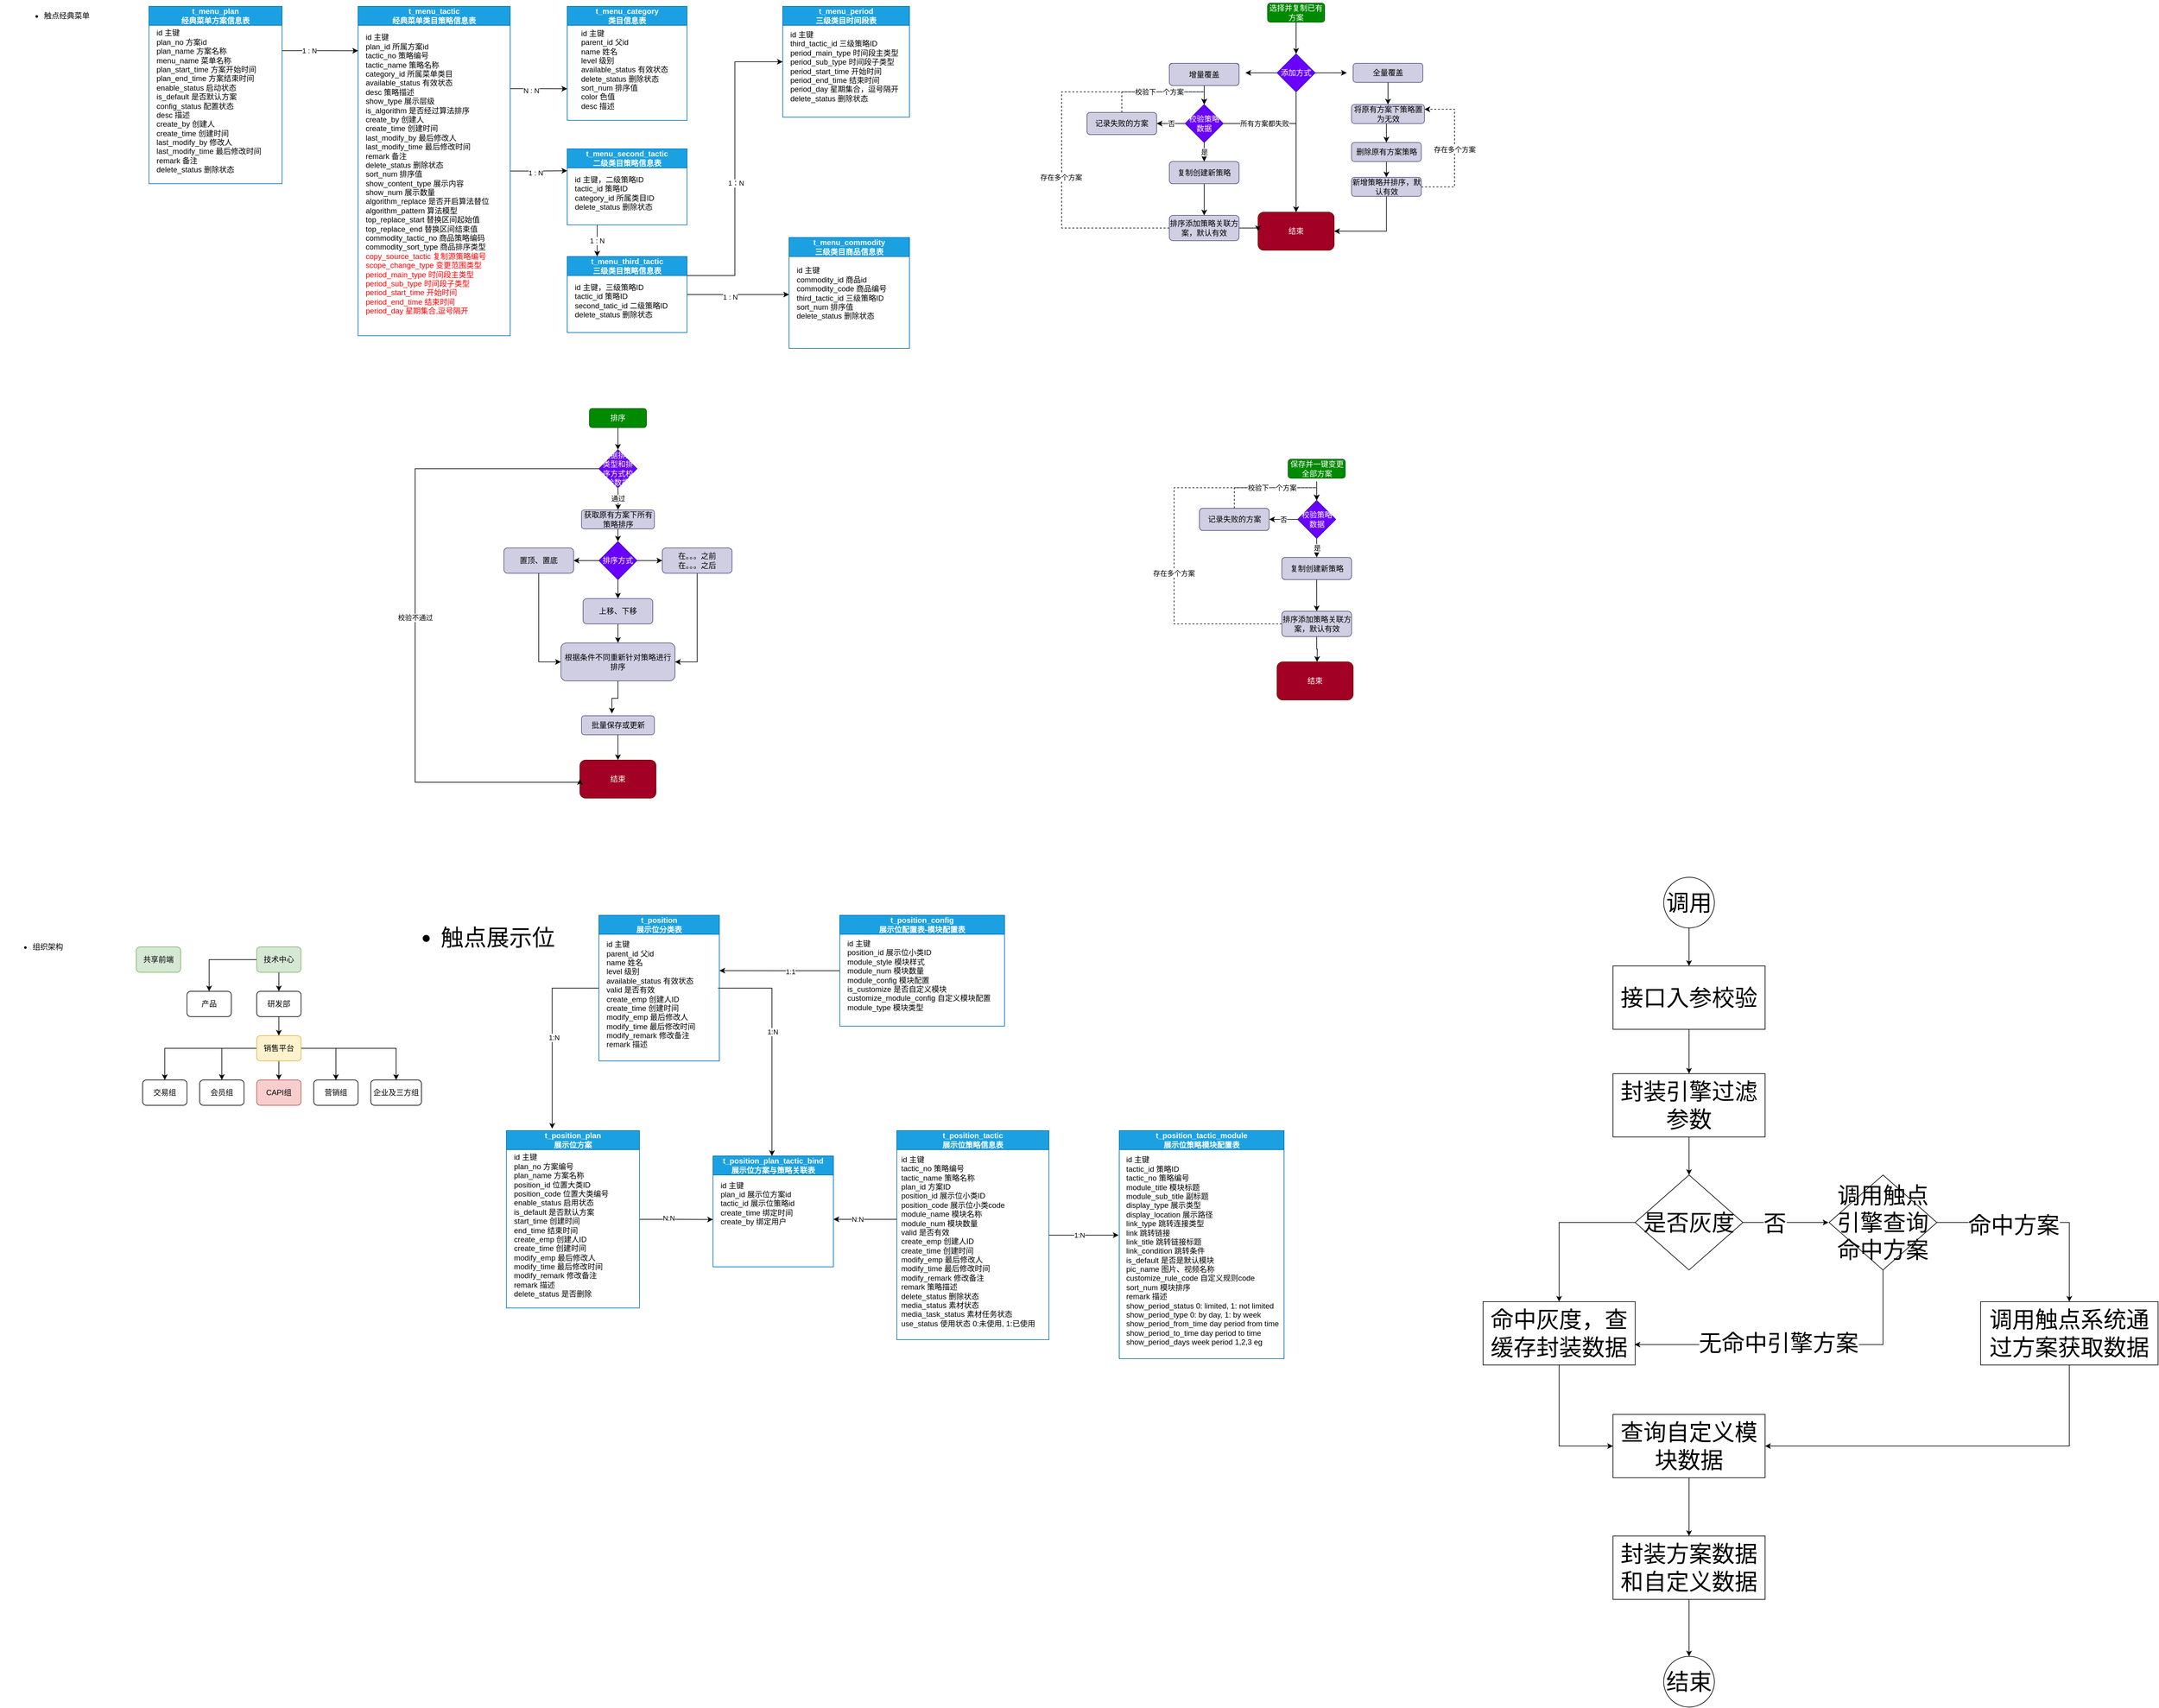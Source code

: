 <mxfile version="20.8.20" type="github">
  <diagram id="4Sr3pd_Fo9CKyCCXNbhV" name="第 1 页">
    <mxGraphModel dx="4841" dy="1680" grid="1" gridSize="10" guides="1" tooltips="1" connect="1" arrows="1" fold="1" page="1" pageScale="1" pageWidth="827" pageHeight="1169" math="0" shadow="0">
      <root>
        <mxCell id="0" />
        <mxCell id="1" parent="0" />
        <mxCell id="rn0mMrodME0fii2WGuMn-10" style="edgeStyle=none;rounded=0;orthogonalLoop=1;jettySize=auto;html=1;exitX=0.5;exitY=1;exitDx=0;exitDy=0;entryX=0.5;entryY=0;entryDx=0;entryDy=0;" parent="1" source="rn0mMrodME0fii2WGuMn-2" target="rn0mMrodME0fii2WGuMn-3" edge="1">
          <mxGeometry relative="1" as="geometry" />
        </mxCell>
        <mxCell id="rn0mMrodME0fii2WGuMn-2" value="选择并复制已有方案" style="rounded=1;whiteSpace=wrap;html=1;fillColor=#008a00;strokeColor=#005700;fontColor=#ffffff;" parent="1" vertex="1">
          <mxGeometry x="355" y="10" width="90" height="30" as="geometry" />
        </mxCell>
        <mxCell id="rn0mMrodME0fii2WGuMn-11" style="edgeStyle=none;rounded=0;orthogonalLoop=1;jettySize=auto;html=1;exitX=1;exitY=0.5;exitDx=0;exitDy=0;" parent="1" source="rn0mMrodME0fii2WGuMn-3" edge="1">
          <mxGeometry relative="1" as="geometry">
            <mxPoint x="480" y="120" as="targetPoint" />
          </mxGeometry>
        </mxCell>
        <mxCell id="rn0mMrodME0fii2WGuMn-12" style="edgeStyle=none;rounded=0;orthogonalLoop=1;jettySize=auto;html=1;exitX=0;exitY=0.5;exitDx=0;exitDy=0;" parent="1" source="rn0mMrodME0fii2WGuMn-3" edge="1">
          <mxGeometry relative="1" as="geometry">
            <mxPoint x="320" y="120" as="targetPoint" />
          </mxGeometry>
        </mxCell>
        <mxCell id="rn0mMrodME0fii2WGuMn-13" style="edgeStyle=none;rounded=0;orthogonalLoop=1;jettySize=auto;html=1;exitX=0.5;exitY=1;exitDx=0;exitDy=0;entryX=0.5;entryY=0;entryDx=0;entryDy=0;" parent="1" source="rn0mMrodME0fii2WGuMn-3" target="rn0mMrodME0fii2WGuMn-14" edge="1">
          <mxGeometry relative="1" as="geometry">
            <mxPoint x="400" y="210" as="targetPoint" />
          </mxGeometry>
        </mxCell>
        <mxCell id="rn0mMrodME0fii2WGuMn-3" value="添加方式" style="rhombus;whiteSpace=wrap;html=1;fillColor=#6a00ff;fontColor=#ffffff;strokeColor=#3700CC;" parent="1" vertex="1">
          <mxGeometry x="370" y="90" width="60" height="60" as="geometry" />
        </mxCell>
        <mxCell id="rn0mMrodME0fii2WGuMn-4" value="增量覆盖" style="rounded=1;whiteSpace=wrap;html=1;" parent="1" vertex="1">
          <mxGeometry x="200" y="105" width="110" height="30" as="geometry" />
        </mxCell>
        <mxCell id="rn0mMrodME0fii2WGuMn-26" value="" style="edgeStyle=orthogonalEdgeStyle;rounded=0;orthogonalLoop=1;jettySize=auto;html=1;" parent="1" source="rn0mMrodME0fii2WGuMn-6" target="rn0mMrodME0fii2WGuMn-25" edge="1">
          <mxGeometry relative="1" as="geometry" />
        </mxCell>
        <mxCell id="rn0mMrodME0fii2WGuMn-6" value="全量覆盖" style="rounded=1;whiteSpace=wrap;html=1;fillColor=#d0cee2;strokeColor=#56517e;" parent="1" vertex="1">
          <mxGeometry x="490" y="105" width="110" height="30" as="geometry" />
        </mxCell>
        <mxCell id="rn0mMrodME0fii2WGuMn-19" style="edgeStyle=none;rounded=0;orthogonalLoop=1;jettySize=auto;html=1;exitX=0.5;exitY=1;exitDx=0;exitDy=0;entryX=0.5;entryY=0;entryDx=0;entryDy=0;" parent="1" source="rn0mMrodME0fii2WGuMn-8" target="rn0mMrodME0fii2WGuMn-15" edge="1">
          <mxGeometry relative="1" as="geometry" />
        </mxCell>
        <mxCell id="rn0mMrodME0fii2WGuMn-8" value="增量覆盖" style="rounded=1;whiteSpace=wrap;html=1;fillColor=#d0cee2;strokeColor=#56517e;" parent="1" vertex="1">
          <mxGeometry x="200" y="105" width="110" height="35" as="geometry" />
        </mxCell>
        <mxCell id="rn0mMrodME0fii2WGuMn-14" value="结束" style="rounded=1;whiteSpace=wrap;html=1;fillColor=#a20025;strokeColor=#6F0000;fontColor=#ffffff;" parent="1" vertex="1">
          <mxGeometry x="340" y="340" width="120" height="60" as="geometry" />
        </mxCell>
        <mxCell id="rn0mMrodME0fii2WGuMn-21" value="是" style="edgeStyle=orthogonalEdgeStyle;rounded=0;orthogonalLoop=1;jettySize=auto;html=1;exitX=0.5;exitY=1;exitDx=0;exitDy=0;entryX=0.5;entryY=0;entryDx=0;entryDy=0;" parent="1" source="rn0mMrodME0fii2WGuMn-15" target="rn0mMrodME0fii2WGuMn-20" edge="1">
          <mxGeometry relative="1" as="geometry" />
        </mxCell>
        <mxCell id="rn0mMrodME0fii2WGuMn-33" value="否" style="edgeStyle=orthogonalEdgeStyle;rounded=0;orthogonalLoop=1;jettySize=auto;html=1;exitX=0;exitY=0.5;exitDx=0;exitDy=0;entryX=1;entryY=0.5;entryDx=0;entryDy=0;" parent="1" source="rn0mMrodME0fii2WGuMn-15" target="rn0mMrodME0fii2WGuMn-32" edge="1">
          <mxGeometry relative="1" as="geometry" />
        </mxCell>
        <mxCell id="rn0mMrodME0fii2WGuMn-35" value="所有方案都失败" style="edgeStyle=orthogonalEdgeStyle;rounded=0;orthogonalLoop=1;jettySize=auto;html=1;exitX=1;exitY=0.5;exitDx=0;exitDy=0;entryX=0.5;entryY=0;entryDx=0;entryDy=0;" parent="1" source="rn0mMrodME0fii2WGuMn-15" target="rn0mMrodME0fii2WGuMn-14" edge="1">
          <mxGeometry x="-0.49" relative="1" as="geometry">
            <mxPoint as="offset" />
          </mxGeometry>
        </mxCell>
        <mxCell id="rn0mMrodME0fii2WGuMn-15" value="校验策略数据" style="rhombus;whiteSpace=wrap;html=1;fillColor=#6a00ff;fontColor=#ffffff;strokeColor=#3700CC;" parent="1" vertex="1">
          <mxGeometry x="225" y="170" width="60" height="60" as="geometry" />
        </mxCell>
        <mxCell id="rn0mMrodME0fii2WGuMn-23" style="edgeStyle=orthogonalEdgeStyle;rounded=0;orthogonalLoop=1;jettySize=auto;html=1;exitX=0.5;exitY=1;exitDx=0;exitDy=0;entryX=0.5;entryY=0;entryDx=0;entryDy=0;" parent="1" source="rn0mMrodME0fii2WGuMn-20" target="rn0mMrodME0fii2WGuMn-22" edge="1">
          <mxGeometry relative="1" as="geometry" />
        </mxCell>
        <mxCell id="rn0mMrodME0fii2WGuMn-20" value="复制创建新策略" style="rounded=1;whiteSpace=wrap;html=1;fillColor=#d0cee2;strokeColor=#56517e;" parent="1" vertex="1">
          <mxGeometry x="200" y="260" width="110" height="35" as="geometry" />
        </mxCell>
        <mxCell id="rn0mMrodME0fii2WGuMn-36" style="edgeStyle=orthogonalEdgeStyle;rounded=0;orthogonalLoop=1;jettySize=auto;html=1;exitX=1;exitY=0.5;exitDx=0;exitDy=0;entryX=0;entryY=0.5;entryDx=0;entryDy=0;" parent="1" source="rn0mMrodME0fii2WGuMn-22" target="rn0mMrodME0fii2WGuMn-14" edge="1">
          <mxGeometry relative="1" as="geometry" />
        </mxCell>
        <mxCell id="rn0mMrodME0fii2WGuMn-40" style="edgeStyle=orthogonalEdgeStyle;rounded=0;orthogonalLoop=1;jettySize=auto;html=1;exitX=0;exitY=0.5;exitDx=0;exitDy=0;dashed=1;entryX=0.5;entryY=0;entryDx=0;entryDy=0;" parent="1" source="rn0mMrodME0fii2WGuMn-22" target="rn0mMrodME0fii2WGuMn-15" edge="1">
          <mxGeometry relative="1" as="geometry">
            <mxPoint x="260" y="160" as="targetPoint" />
            <Array as="points">
              <mxPoint x="30" y="365" />
              <mxPoint x="30" y="150" />
              <mxPoint x="255" y="150" />
            </Array>
          </mxGeometry>
        </mxCell>
        <mxCell id="rn0mMrodME0fii2WGuMn-41" value="存在多个方案" style="edgeLabel;html=1;align=center;verticalAlign=middle;resizable=0;points=[];" parent="rn0mMrodME0fii2WGuMn-40" vertex="1" connectable="0">
          <mxGeometry x="-0.207" y="1" relative="1" as="geometry">
            <mxPoint as="offset" />
          </mxGeometry>
        </mxCell>
        <mxCell id="rn0mMrodME0fii2WGuMn-22" value="排序添加策略关联方案，默认有效" style="rounded=1;whiteSpace=wrap;html=1;fillColor=#d0cee2;strokeColor=#56517e;" parent="1" vertex="1">
          <mxGeometry x="200" y="345" width="110" height="40" as="geometry" />
        </mxCell>
        <mxCell id="rn0mMrodME0fii2WGuMn-31" style="edgeStyle=orthogonalEdgeStyle;rounded=0;orthogonalLoop=1;jettySize=auto;html=1;exitX=0.5;exitY=1;exitDx=0;exitDy=0;entryX=0.5;entryY=0;entryDx=0;entryDy=0;" parent="1" source="rn0mMrodME0fii2WGuMn-25" target="rn0mMrodME0fii2WGuMn-27" edge="1">
          <mxGeometry relative="1" as="geometry" />
        </mxCell>
        <mxCell id="rn0mMrodME0fii2WGuMn-25" value="将原有方案下策略置为无效" style="whiteSpace=wrap;html=1;rounded=1;fillColor=#d0cee2;strokeColor=#56517e;" parent="1" vertex="1">
          <mxGeometry x="487.5" y="170" width="115" height="30" as="geometry" />
        </mxCell>
        <mxCell id="rn0mMrodME0fii2WGuMn-29" style="edgeStyle=orthogonalEdgeStyle;rounded=0;orthogonalLoop=1;jettySize=auto;html=1;exitX=0.5;exitY=1;exitDx=0;exitDy=0;entryX=0.5;entryY=0;entryDx=0;entryDy=0;" parent="1" source="rn0mMrodME0fii2WGuMn-27" target="rn0mMrodME0fii2WGuMn-28" edge="1">
          <mxGeometry relative="1" as="geometry" />
        </mxCell>
        <mxCell id="rn0mMrodME0fii2WGuMn-27" value="删除原有方案策略" style="rounded=1;whiteSpace=wrap;html=1;fillColor=#d0cee2;strokeColor=#56517e;" parent="1" vertex="1">
          <mxGeometry x="487.5" y="230" width="110" height="30" as="geometry" />
        </mxCell>
        <mxCell id="rn0mMrodME0fii2WGuMn-30" style="edgeStyle=orthogonalEdgeStyle;rounded=0;orthogonalLoop=1;jettySize=auto;html=1;exitX=0.5;exitY=1;exitDx=0;exitDy=0;entryX=1;entryY=0.5;entryDx=0;entryDy=0;" parent="1" source="rn0mMrodME0fii2WGuMn-28" target="rn0mMrodME0fii2WGuMn-14" edge="1">
          <mxGeometry relative="1" as="geometry" />
        </mxCell>
        <mxCell id="rn0mMrodME0fii2WGuMn-37" value="存在多个方案" style="edgeStyle=orthogonalEdgeStyle;rounded=0;orthogonalLoop=1;jettySize=auto;html=1;exitX=1;exitY=0.5;exitDx=0;exitDy=0;entryX=1;entryY=0.25;entryDx=0;entryDy=0;dashed=1;" parent="1" source="rn0mMrodME0fii2WGuMn-28" target="rn0mMrodME0fii2WGuMn-25" edge="1">
          <mxGeometry relative="1" as="geometry">
            <Array as="points">
              <mxPoint x="650" y="300" />
              <mxPoint x="650" y="178" />
            </Array>
          </mxGeometry>
        </mxCell>
        <mxCell id="rn0mMrodME0fii2WGuMn-28" value="新增策略并排序，默认有效" style="rounded=1;whiteSpace=wrap;html=1;fillColor=#d0cee2;strokeColor=#56517e;" parent="1" vertex="1">
          <mxGeometry x="487.5" y="285" width="110" height="30" as="geometry" />
        </mxCell>
        <mxCell id="rn0mMrodME0fii2WGuMn-34" value="校验下一个方案" style="edgeStyle=orthogonalEdgeStyle;rounded=0;orthogonalLoop=1;jettySize=auto;html=1;exitX=0.5;exitY=0;exitDx=0;exitDy=0;entryX=0.5;entryY=0;entryDx=0;entryDy=0;dashed=1;" parent="1" source="rn0mMrodME0fii2WGuMn-32" target="rn0mMrodME0fii2WGuMn-15" edge="1">
          <mxGeometry relative="1" as="geometry" />
        </mxCell>
        <mxCell id="rn0mMrodME0fii2WGuMn-32" value="记录失败的方案" style="rounded=1;whiteSpace=wrap;html=1;fillColor=#d0cee2;strokeColor=#56517e;" parent="1" vertex="1">
          <mxGeometry x="70" y="182.5" width="110" height="35" as="geometry" />
        </mxCell>
        <mxCell id="rn0mMrodME0fii2WGuMn-43" value="保存并一键变更全部方案" style="rounded=1;whiteSpace=wrap;html=1;fillColor=#008a00;strokeColor=#005700;fontColor=#ffffff;" parent="1" vertex="1">
          <mxGeometry x="387.5" y="730" width="90" height="30" as="geometry" />
        </mxCell>
        <mxCell id="rn0mMrodME0fii2WGuMn-51" style="edgeStyle=none;rounded=0;orthogonalLoop=1;jettySize=auto;html=1;exitX=0.5;exitY=1;exitDx=0;exitDy=0;entryX=0.5;entryY=0;entryDx=0;entryDy=0;" parent="1" target="rn0mMrodME0fii2WGuMn-57" edge="1">
          <mxGeometry relative="1" as="geometry">
            <mxPoint x="432.5" y="765" as="sourcePoint" />
          </mxGeometry>
        </mxCell>
        <mxCell id="rn0mMrodME0fii2WGuMn-53" value="结束" style="rounded=1;whiteSpace=wrap;html=1;fillColor=#a20025;strokeColor=#6F0000;fontColor=#ffffff;" parent="1" vertex="1">
          <mxGeometry x="370" y="1050" width="120" height="60" as="geometry" />
        </mxCell>
        <mxCell id="rn0mMrodME0fii2WGuMn-54" value="是" style="edgeStyle=orthogonalEdgeStyle;rounded=0;orthogonalLoop=1;jettySize=auto;html=1;exitX=0.5;exitY=1;exitDx=0;exitDy=0;entryX=0.5;entryY=0;entryDx=0;entryDy=0;" parent="1" source="rn0mMrodME0fii2WGuMn-57" target="rn0mMrodME0fii2WGuMn-59" edge="1">
          <mxGeometry relative="1" as="geometry" />
        </mxCell>
        <mxCell id="rn0mMrodME0fii2WGuMn-55" value="否" style="edgeStyle=orthogonalEdgeStyle;rounded=0;orthogonalLoop=1;jettySize=auto;html=1;exitX=0;exitY=0.5;exitDx=0;exitDy=0;entryX=1;entryY=0.5;entryDx=0;entryDy=0;" parent="1" source="rn0mMrodME0fii2WGuMn-57" target="rn0mMrodME0fii2WGuMn-72" edge="1">
          <mxGeometry relative="1" as="geometry" />
        </mxCell>
        <mxCell id="rn0mMrodME0fii2WGuMn-57" value="校验策略数据" style="rhombus;whiteSpace=wrap;html=1;fillColor=#6a00ff;fontColor=#ffffff;strokeColor=#3700CC;" parent="1" vertex="1">
          <mxGeometry x="402.5" y="795" width="60" height="60" as="geometry" />
        </mxCell>
        <mxCell id="rn0mMrodME0fii2WGuMn-58" style="edgeStyle=orthogonalEdgeStyle;rounded=0;orthogonalLoop=1;jettySize=auto;html=1;exitX=0.5;exitY=1;exitDx=0;exitDy=0;entryX=0.5;entryY=0;entryDx=0;entryDy=0;" parent="1" source="rn0mMrodME0fii2WGuMn-59" target="rn0mMrodME0fii2WGuMn-63" edge="1">
          <mxGeometry relative="1" as="geometry" />
        </mxCell>
        <mxCell id="rn0mMrodME0fii2WGuMn-59" value="复制创建新策略" style="rounded=1;whiteSpace=wrap;html=1;fillColor=#d0cee2;strokeColor=#56517e;" parent="1" vertex="1">
          <mxGeometry x="377.5" y="885" width="110" height="35" as="geometry" />
        </mxCell>
        <mxCell id="rn0mMrodME0fii2WGuMn-61" style="edgeStyle=orthogonalEdgeStyle;rounded=0;orthogonalLoop=1;jettySize=auto;html=1;exitX=0;exitY=0.5;exitDx=0;exitDy=0;dashed=1;entryX=0.5;entryY=0;entryDx=0;entryDy=0;" parent="1" source="rn0mMrodME0fii2WGuMn-63" target="rn0mMrodME0fii2WGuMn-57" edge="1">
          <mxGeometry relative="1" as="geometry">
            <mxPoint x="437.5" y="785" as="targetPoint" />
            <Array as="points">
              <mxPoint x="207.5" y="990" />
              <mxPoint x="207.5" y="775" />
              <mxPoint x="432.5" y="775" />
            </Array>
          </mxGeometry>
        </mxCell>
        <mxCell id="rn0mMrodME0fii2WGuMn-62" value="存在多个方案" style="edgeLabel;html=1;align=center;verticalAlign=middle;resizable=0;points=[];" parent="rn0mMrodME0fii2WGuMn-61" vertex="1" connectable="0">
          <mxGeometry x="-0.207" y="1" relative="1" as="geometry">
            <mxPoint as="offset" />
          </mxGeometry>
        </mxCell>
        <mxCell id="rn0mMrodME0fii2WGuMn-78" style="edgeStyle=orthogonalEdgeStyle;rounded=0;orthogonalLoop=1;jettySize=auto;html=1;exitX=0.5;exitY=1;exitDx=0;exitDy=0;" parent="1" source="rn0mMrodME0fii2WGuMn-63" edge="1">
          <mxGeometry relative="1" as="geometry">
            <mxPoint x="433" y="1050" as="targetPoint" />
          </mxGeometry>
        </mxCell>
        <mxCell id="rn0mMrodME0fii2WGuMn-63" value="排序添加策略关联方案，默认有效" style="rounded=1;whiteSpace=wrap;html=1;fillColor=#d0cee2;strokeColor=#56517e;" parent="1" vertex="1">
          <mxGeometry x="377.5" y="970" width="110" height="40" as="geometry" />
        </mxCell>
        <mxCell id="rn0mMrodME0fii2WGuMn-71" value="校验下一个方案" style="edgeStyle=orthogonalEdgeStyle;rounded=0;orthogonalLoop=1;jettySize=auto;html=1;exitX=0.5;exitY=0;exitDx=0;exitDy=0;entryX=0.5;entryY=0;entryDx=0;entryDy=0;dashed=1;" parent="1" source="rn0mMrodME0fii2WGuMn-72" target="rn0mMrodME0fii2WGuMn-57" edge="1">
          <mxGeometry relative="1" as="geometry" />
        </mxCell>
        <mxCell id="rn0mMrodME0fii2WGuMn-72" value="记录失败的方案" style="rounded=1;whiteSpace=wrap;html=1;fillColor=#d0cee2;strokeColor=#56517e;" parent="1" vertex="1">
          <mxGeometry x="247.5" y="807.5" width="110" height="35" as="geometry" />
        </mxCell>
        <mxCell id="rn0mMrodME0fii2WGuMn-79" value="t_menu_category&lt;br&gt;类目信息表" style="swimlane;whiteSpace=wrap;html=1;startSize=30;fillColor=#1ba1e2;fontColor=#ffffff;strokeColor=#006EAF;" parent="1" vertex="1">
          <mxGeometry x="-750" y="15" width="189" height="180" as="geometry" />
        </mxCell>
        <mxCell id="rn0mMrodME0fii2WGuMn-80" value="id 主键&lt;br&gt;parent_id 父id&lt;br&gt;name 姓名&lt;br&gt;level 级别&lt;br&gt;available_status 有效状态&lt;br&gt;delete_status 删除状态&lt;br&gt;sort_num 排序值&lt;br&gt;color 色值&lt;br&gt;desc 描述" style="text;html=1;align=left;verticalAlign=middle;resizable=0;points=[];autosize=1;strokeColor=none;fillColor=none;" parent="rn0mMrodME0fii2WGuMn-79" vertex="1">
          <mxGeometry x="20" y="30" width="160" height="140" as="geometry" />
        </mxCell>
        <mxCell id="rn0mMrodME0fii2WGuMn-81" value="t_menu_commodity&lt;br&gt;三级类目商品信息表" style="swimlane;whiteSpace=wrap;html=1;startSize=30;fillColor=#1ba1e2;fontColor=#ffffff;strokeColor=#006EAF;" parent="1" vertex="1">
          <mxGeometry x="-400" y="380" width="190" height="175" as="geometry" />
        </mxCell>
        <mxCell id="rn0mMrodME0fii2WGuMn-82" value="id 主键&lt;br&gt;commodity_id 商品id&lt;br&gt;commodity_code 商品编号&lt;br&gt;third_tactic_id 三级策略ID&lt;br&gt;sort_num 排序值&lt;br&gt;delete_status 删除状态" style="text;html=1;align=left;verticalAlign=middle;resizable=0;points=[];autosize=1;strokeColor=none;fillColor=none;" parent="rn0mMrodME0fii2WGuMn-81" vertex="1">
          <mxGeometry x="10" y="37.5" width="170" height="100" as="geometry" />
        </mxCell>
        <mxCell id="rn0mMrodME0fii2WGuMn-83" value="t_menu_period&lt;br&gt;三级类目时间段表" style="swimlane;whiteSpace=wrap;html=1;startSize=30;fillColor=#1ba1e2;fontColor=#ffffff;strokeColor=#006EAF;" parent="1" vertex="1">
          <mxGeometry x="-410" y="15" width="200" height="175" as="geometry" />
        </mxCell>
        <mxCell id="rn0mMrodME0fii2WGuMn-84" value="id 主键&lt;br&gt;third_tactic_id 三级策略ID&lt;br&gt;period_main_type 时间段主类型&lt;br&gt;period_sub_type 时间段子类型&lt;br&gt;period_start_time 开始时间&lt;br&gt;period_end_time 结束时间&lt;br&gt;period_day 星期集合，逗号隔开&lt;br&gt;delete_status 删除状态" style="text;html=1;align=left;verticalAlign=middle;resizable=0;points=[];autosize=1;strokeColor=none;fillColor=none;" parent="rn0mMrodME0fii2WGuMn-83" vertex="1">
          <mxGeometry x="10" y="30" width="190" height="130" as="geometry" />
        </mxCell>
        <mxCell id="rn0mMrodME0fii2WGuMn-99" style="edgeStyle=orthogonalEdgeStyle;rounded=0;orthogonalLoop=1;jettySize=auto;html=1;exitX=1;exitY=0.25;exitDx=0;exitDy=0;" parent="1" source="rn0mMrodME0fii2WGuMn-85" edge="1">
          <mxGeometry relative="1" as="geometry">
            <mxPoint x="-1080" y="85.176" as="targetPoint" />
          </mxGeometry>
        </mxCell>
        <mxCell id="rn0mMrodME0fii2WGuMn-100" value="1 : N" style="edgeLabel;html=1;align=center;verticalAlign=middle;resizable=0;points=[];" parent="rn0mMrodME0fii2WGuMn-99" vertex="1" connectable="0">
          <mxGeometry x="-0.288" relative="1" as="geometry">
            <mxPoint as="offset" />
          </mxGeometry>
        </mxCell>
        <mxCell id="rn0mMrodME0fii2WGuMn-85" value="t_menu_plan&lt;br&gt;经典菜单方案信息表" style="swimlane;whiteSpace=wrap;html=1;startSize=30;fillColor=#1ba1e2;fontColor=#ffffff;strokeColor=#006EAF;" parent="1" vertex="1">
          <mxGeometry x="-1410" y="15" width="210" height="280" as="geometry" />
        </mxCell>
        <mxCell id="rn0mMrodME0fii2WGuMn-86" value="id 主键&lt;br&gt;plan_no 方案id&lt;br&gt;plan_name 方案名称&lt;br&gt;menu_name 菜单名称&lt;br&gt;plan_start_time 方案开始时间&lt;br&gt;plan_end_time 方案结束时间&lt;br&gt;enable_status 启动状态&lt;br&gt;is_default 是否默认方案&lt;br&gt;config_status 配置状态&lt;br&gt;desc 描述&lt;br&gt;create_by 创建人&lt;br&gt;create_time 创建时间&lt;br&gt;last_modify_by 修改人&lt;br&gt;last_modify_time 最后修改时间&lt;br&gt;remark 备注&lt;br&gt;delete_status 删除状态" style="text;html=1;align=left;verticalAlign=middle;resizable=0;points=[];autosize=1;strokeColor=none;fillColor=none;" parent="rn0mMrodME0fii2WGuMn-85" vertex="1">
          <mxGeometry x="10" y="30" width="190" height="240" as="geometry" />
        </mxCell>
        <mxCell id="rn0mMrodME0fii2WGuMn-105" value="1 : N" style="edgeStyle=orthogonalEdgeStyle;rounded=0;orthogonalLoop=1;jettySize=auto;html=1;exitX=0.25;exitY=1;exitDx=0;exitDy=0;entryX=0.25;entryY=0;entryDx=0;entryDy=0;" parent="1" source="rn0mMrodME0fii2WGuMn-87" target="rn0mMrodME0fii2WGuMn-92" edge="1">
          <mxGeometry relative="1" as="geometry" />
        </mxCell>
        <mxCell id="rn0mMrodME0fii2WGuMn-87" value="t_menu_second_tactic&lt;br&gt;二级类目策略信息表" style="swimlane;whiteSpace=wrap;html=1;startSize=30;fillColor=#1ba1e2;fontColor=#ffffff;strokeColor=#006EAF;" parent="1" vertex="1">
          <mxGeometry x="-750" y="240" width="189" height="120" as="geometry" />
        </mxCell>
        <mxCell id="rn0mMrodME0fii2WGuMn-88" value="id 主键，二级策略ID&lt;br&gt;tactic_id 策略ID&lt;br&gt;category_id 所属类目ID&lt;br&gt;delete_status 删除状态" style="text;html=1;align=left;verticalAlign=middle;resizable=0;points=[];autosize=1;strokeColor=none;fillColor=none;" parent="rn0mMrodME0fii2WGuMn-87" vertex="1">
          <mxGeometry x="10" y="35" width="150" height="70" as="geometry" />
        </mxCell>
        <mxCell id="rn0mMrodME0fii2WGuMn-101" style="edgeStyle=orthogonalEdgeStyle;rounded=0;orthogonalLoop=1;jettySize=auto;html=1;exitX=1;exitY=0.25;exitDx=0;exitDy=0;" parent="1" source="rn0mMrodME0fii2WGuMn-89" edge="1">
          <mxGeometry relative="1" as="geometry">
            <mxPoint x="-750" y="145.176" as="targetPoint" />
          </mxGeometry>
        </mxCell>
        <mxCell id="rn0mMrodME0fii2WGuMn-102" value="N : N" style="edgeLabel;html=1;align=center;verticalAlign=middle;resizable=0;points=[];" parent="rn0mMrodME0fii2WGuMn-101" vertex="1" connectable="0">
          <mxGeometry x="-0.286" y="-3" relative="1" as="geometry">
            <mxPoint as="offset" />
          </mxGeometry>
        </mxCell>
        <mxCell id="rn0mMrodME0fii2WGuMn-103" style="edgeStyle=orthogonalEdgeStyle;rounded=0;orthogonalLoop=1;jettySize=auto;html=1;exitX=1;exitY=0.5;exitDx=0;exitDy=0;" parent="1" source="rn0mMrodME0fii2WGuMn-89" edge="1">
          <mxGeometry relative="1" as="geometry">
            <mxPoint x="-750" y="274.588" as="targetPoint" />
          </mxGeometry>
        </mxCell>
        <mxCell id="rn0mMrodME0fii2WGuMn-104" value="1 : N" style="edgeLabel;html=1;align=center;verticalAlign=middle;resizable=0;points=[];" parent="rn0mMrodME0fii2WGuMn-103" vertex="1" connectable="0">
          <mxGeometry x="0.216" y="-3" relative="1" as="geometry">
            <mxPoint x="-15" as="offset" />
          </mxGeometry>
        </mxCell>
        <mxCell id="rn0mMrodME0fii2WGuMn-89" value="t_menu_tactic&lt;br&gt;经典菜单类目策略信息表" style="swimlane;whiteSpace=wrap;html=1;startSize=30;fillColor=#1ba1e2;fontColor=#ffffff;strokeColor=#006EAF;" parent="1" vertex="1">
          <mxGeometry x="-1080" y="15" width="240" height="520" as="geometry" />
        </mxCell>
        <mxCell id="rn0mMrodME0fii2WGuMn-90" value="id 主键&lt;br&gt;plan_id 所属方案id&lt;br&gt;tactic_no 策略编号&lt;br&gt;tactic_name 策略名称&lt;br&gt;&lt;span style=&quot;background-color: initial;&quot;&gt;category_id 所属菜单类目&lt;/span&gt;&lt;div&gt;available_status 有效状态&lt;/div&gt;&lt;div&gt;desc 策略描述&lt;/div&gt;&lt;div&gt;show_type 展示层级&lt;/div&gt;&lt;div&gt;is_algorithm 是否经过算法排序&lt;/div&gt;&lt;div&gt;create_by 创建人&lt;/div&gt;&lt;div&gt;create_time 创建时间&lt;/div&gt;&lt;div&gt;last_modify_by 最后修改人&lt;/div&gt;&lt;div&gt;last_modify_time 最后修改时间&lt;/div&gt;&lt;div&gt;remark 备注&lt;/div&gt;&lt;div&gt;delete_status 删除状态&lt;/div&gt;&lt;div&gt;sort_num 排序值&lt;/div&gt;&lt;div&gt;show_content_type 展示内容&lt;/div&gt;&lt;div&gt;show_num 展示数量&lt;/div&gt;&lt;div&gt;algorithm_replace 是否开启算法替位&lt;/div&gt;&lt;div&gt;algorithm_pattern 算法模型&lt;/div&gt;&lt;div&gt;top_replace_start 替换区间起始值&lt;/div&gt;&lt;div&gt;top_replace_end 替换区间结束值&lt;/div&gt;&lt;div&gt;commodity_tactic_no 商品策略编码&lt;/div&gt;&lt;div&gt;commodity_sort_type 商品排序类型&lt;/div&gt;&lt;div&gt;&lt;font color=&quot;#ff0000&quot;&gt;copy_source_tactic 复制源策略编号&lt;/font&gt;&lt;/div&gt;&lt;div&gt;&lt;font color=&quot;#ff0000&quot;&gt;scope_change_type 变更范围类型&lt;/font&gt;&lt;/div&gt;&lt;div&gt;&lt;font color=&quot;#ff0000&quot;&gt;period_main_type 时间段主类型&lt;/font&gt;&lt;/div&gt;&lt;div&gt;&lt;font color=&quot;#ff0000&quot;&gt;period_sub_type 时间段子类型&lt;/font&gt;&lt;/div&gt;&lt;div&gt;&lt;font color=&quot;#ff0000&quot;&gt;period_start_time 开始时间&lt;/font&gt;&lt;/div&gt;&lt;div&gt;&lt;font color=&quot;#ff0000&quot;&gt;period_end_time 结束时间&lt;/font&gt;&lt;/div&gt;&lt;div&gt;&lt;font color=&quot;#ff0000&quot;&gt;period_day 星期集合,逗号隔开&lt;/font&gt;&lt;/div&gt;" style="text;html=1;align=left;verticalAlign=middle;resizable=0;points=[];autosize=1;strokeColor=none;fillColor=none;" parent="rn0mMrodME0fii2WGuMn-89" vertex="1">
          <mxGeometry x="10" y="35" width="220" height="460" as="geometry" />
        </mxCell>
        <mxCell id="rn0mMrodME0fii2WGuMn-94" style="edgeStyle=orthogonalEdgeStyle;rounded=0;orthogonalLoop=1;jettySize=auto;html=1;exitX=1;exitY=0.5;exitDx=0;exitDy=0;" parent="1" source="rn0mMrodME0fii2WGuMn-92" edge="1">
          <mxGeometry relative="1" as="geometry">
            <mxPoint x="-400" y="470" as="targetPoint" />
          </mxGeometry>
        </mxCell>
        <mxCell id="rn0mMrodME0fii2WGuMn-98" value="1 : N" style="edgeLabel;html=1;align=center;verticalAlign=middle;resizable=0;points=[];" parent="rn0mMrodME0fii2WGuMn-94" vertex="1" connectable="0">
          <mxGeometry x="-0.165" y="-4" relative="1" as="geometry">
            <mxPoint as="offset" />
          </mxGeometry>
        </mxCell>
        <mxCell id="rn0mMrodME0fii2WGuMn-96" style="edgeStyle=orthogonalEdgeStyle;rounded=0;orthogonalLoop=1;jettySize=auto;html=1;exitX=1;exitY=0.25;exitDx=0;exitDy=0;entryX=0;entryY=0.5;entryDx=0;entryDy=0;" parent="1" source="rn0mMrodME0fii2WGuMn-92" target="rn0mMrodME0fii2WGuMn-83" edge="1">
          <mxGeometry relative="1" as="geometry" />
        </mxCell>
        <mxCell id="rn0mMrodME0fii2WGuMn-97" value="1：N&lt;br&gt;" style="edgeLabel;html=1;align=center;verticalAlign=middle;resizable=0;points=[];" parent="rn0mMrodME0fii2WGuMn-96" vertex="1" connectable="0">
          <mxGeometry x="-0.093" y="-1" relative="1" as="geometry">
            <mxPoint as="offset" />
          </mxGeometry>
        </mxCell>
        <mxCell id="rn0mMrodME0fii2WGuMn-92" value="t_menu_third_tactic&lt;br&gt;三级类目策略信息表" style="swimlane;whiteSpace=wrap;html=1;startSize=30;fillColor=#1ba1e2;fontColor=#ffffff;strokeColor=#006EAF;" parent="1" vertex="1">
          <mxGeometry x="-750" y="410" width="189" height="120" as="geometry" />
        </mxCell>
        <mxCell id="rn0mMrodME0fii2WGuMn-93" value="id 主键，三级策略ID&lt;br&gt;tactic_id 策略ID&lt;br&gt;second_tatic_id 二级策略ID&lt;br&gt;delete_status 删除状态" style="text;html=1;align=left;verticalAlign=middle;resizable=0;points=[];autosize=1;strokeColor=none;fillColor=none;" parent="rn0mMrodME0fii2WGuMn-92" vertex="1">
          <mxGeometry x="10" y="35" width="170" height="70" as="geometry" />
        </mxCell>
        <mxCell id="rn0mMrodME0fii2WGuMn-165" style="edgeStyle=orthogonalEdgeStyle;rounded=0;orthogonalLoop=1;jettySize=auto;html=1;exitX=0.5;exitY=1;exitDx=0;exitDy=0;entryX=0.5;entryY=0;entryDx=0;entryDy=0;" parent="1" source="rn0mMrodME0fii2WGuMn-107" target="rn0mMrodME0fii2WGuMn-141" edge="1">
          <mxGeometry relative="1" as="geometry" />
        </mxCell>
        <mxCell id="rn0mMrodME0fii2WGuMn-107" value="排序" style="rounded=1;whiteSpace=wrap;html=1;fillColor=#008a00;strokeColor=#005700;fontColor=#ffffff;" parent="1" vertex="1">
          <mxGeometry x="-715" y="650" width="90" height="30" as="geometry" />
        </mxCell>
        <mxCell id="rn0mMrodME0fii2WGuMn-113" value="通过" style="edgeStyle=orthogonalEdgeStyle;rounded=0;orthogonalLoop=1;jettySize=auto;html=1;" parent="1" target="rn0mMrodME0fii2WGuMn-129" edge="1">
          <mxGeometry relative="1" as="geometry">
            <mxPoint x="-670.059" y="775" as="sourcePoint" />
          </mxGeometry>
        </mxCell>
        <mxCell id="rn0mMrodME0fii2WGuMn-117" value="结束" style="rounded=1;whiteSpace=wrap;html=1;fillColor=#a20025;strokeColor=#6F0000;fontColor=#ffffff;" parent="1" vertex="1">
          <mxGeometry x="-730" y="1205" width="120" height="60" as="geometry" />
        </mxCell>
        <mxCell id="rn0mMrodME0fii2WGuMn-183" style="edgeStyle=orthogonalEdgeStyle;rounded=0;orthogonalLoop=1;jettySize=auto;html=1;exitX=0.5;exitY=1;exitDx=0;exitDy=0;entryX=0.5;entryY=0;entryDx=0;entryDy=0;" parent="1" source="rn0mMrodME0fii2WGuMn-127" edge="1">
          <mxGeometry relative="1" as="geometry">
            <mxPoint x="-670" y="1020" as="targetPoint" />
          </mxGeometry>
        </mxCell>
        <mxCell id="rn0mMrodME0fii2WGuMn-127" value="上移、下移" style="rounded=1;whiteSpace=wrap;html=1;fillColor=#d0cee2;strokeColor=#56517e;" parent="1" vertex="1">
          <mxGeometry x="-725" y="950" width="110" height="40" as="geometry" />
        </mxCell>
        <mxCell id="rn0mMrodME0fii2WGuMn-171" style="edgeStyle=orthogonalEdgeStyle;rounded=0;orthogonalLoop=1;jettySize=auto;html=1;exitX=0.5;exitY=1;exitDx=0;exitDy=0;entryX=0.5;entryY=0;entryDx=0;entryDy=0;" parent="1" source="rn0mMrodME0fii2WGuMn-129" target="rn0mMrodME0fii2WGuMn-170" edge="1">
          <mxGeometry relative="1" as="geometry" />
        </mxCell>
        <mxCell id="rn0mMrodME0fii2WGuMn-129" value="获取原有方案下所有策略排序" style="whiteSpace=wrap;html=1;rounded=1;fillColor=#d0cee2;strokeColor=#56517e;" parent="1" vertex="1">
          <mxGeometry x="-727.5" y="810" width="115" height="30" as="geometry" />
        </mxCell>
        <mxCell id="rn0mMrodME0fii2WGuMn-152" style="edgeStyle=orthogonalEdgeStyle;rounded=0;orthogonalLoop=1;jettySize=auto;html=1;exitX=0.5;exitY=1;exitDx=0;exitDy=0;entryX=0.417;entryY=-0.118;entryDx=0;entryDy=0;entryPerimeter=0;" parent="1" source="rn0mMrodME0fii2WGuMn-134" target="rn0mMrodME0fii2WGuMn-147" edge="1">
          <mxGeometry relative="1" as="geometry" />
        </mxCell>
        <mxCell id="rn0mMrodME0fii2WGuMn-134" value="根据条件不同重新针对策略进行排序" style="rounded=1;whiteSpace=wrap;html=1;fillColor=#d0cee2;strokeColor=#56517e;" parent="1" vertex="1">
          <mxGeometry x="-760" y="1020" width="180" height="60" as="geometry" />
        </mxCell>
        <mxCell id="rn0mMrodME0fii2WGuMn-182" value="校验不通过" style="edgeStyle=orthogonalEdgeStyle;rounded=0;orthogonalLoop=1;jettySize=auto;html=1;exitX=0;exitY=0.5;exitDx=0;exitDy=0;entryX=0;entryY=0.5;entryDx=0;entryDy=0;" parent="1" source="rn0mMrodME0fii2WGuMn-141" target="rn0mMrodME0fii2WGuMn-117" edge="1">
          <mxGeometry relative="1" as="geometry">
            <Array as="points">
              <mxPoint x="-990" y="745" />
              <mxPoint x="-990" y="1240" />
              <mxPoint x="-730" y="1240" />
            </Array>
          </mxGeometry>
        </mxCell>
        <mxCell id="rn0mMrodME0fii2WGuMn-141" value="根据排序类型和排序方式校验数据" style="rhombus;whiteSpace=wrap;html=1;fillColor=#6a00ff;fontColor=#ffffff;strokeColor=#3700CC;" parent="1" vertex="1">
          <mxGeometry x="-700" y="715" width="60" height="60" as="geometry" />
        </mxCell>
        <mxCell id="rn0mMrodME0fii2WGuMn-160" style="edgeStyle=orthogonalEdgeStyle;rounded=0;orthogonalLoop=1;jettySize=auto;html=1;exitX=0.5;exitY=1;exitDx=0;exitDy=0;entryX=0.5;entryY=0;entryDx=0;entryDy=0;" parent="1" source="rn0mMrodME0fii2WGuMn-147" target="rn0mMrodME0fii2WGuMn-117" edge="1">
          <mxGeometry relative="1" as="geometry" />
        </mxCell>
        <mxCell id="rn0mMrodME0fii2WGuMn-147" value="批量保存或更新" style="whiteSpace=wrap;html=1;rounded=1;fillColor=#d0cee2;strokeColor=#56517e;" parent="1" vertex="1">
          <mxGeometry x="-727.5" y="1135" width="115" height="30" as="geometry" />
        </mxCell>
        <mxCell id="rn0mMrodME0fii2WGuMn-178" style="edgeStyle=orthogonalEdgeStyle;rounded=0;orthogonalLoop=1;jettySize=auto;html=1;exitX=0;exitY=0.5;exitDx=0;exitDy=0;entryX=1;entryY=0.5;entryDx=0;entryDy=0;" parent="1" source="rn0mMrodME0fii2WGuMn-170" target="rn0mMrodME0fii2WGuMn-177" edge="1">
          <mxGeometry relative="1" as="geometry" />
        </mxCell>
        <mxCell id="rn0mMrodME0fii2WGuMn-179" style="edgeStyle=orthogonalEdgeStyle;rounded=0;orthogonalLoop=1;jettySize=auto;html=1;exitX=1;exitY=0.5;exitDx=0;exitDy=0;entryX=0;entryY=0.5;entryDx=0;entryDy=0;" parent="1" source="rn0mMrodME0fii2WGuMn-170" target="rn0mMrodME0fii2WGuMn-176" edge="1">
          <mxGeometry relative="1" as="geometry" />
        </mxCell>
        <mxCell id="rn0mMrodME0fii2WGuMn-181" style="edgeStyle=orthogonalEdgeStyle;rounded=0;orthogonalLoop=1;jettySize=auto;html=1;exitX=0.5;exitY=1;exitDx=0;exitDy=0;entryX=0.5;entryY=0;entryDx=0;entryDy=0;" parent="1" source="rn0mMrodME0fii2WGuMn-170" target="rn0mMrodME0fii2WGuMn-127" edge="1">
          <mxGeometry relative="1" as="geometry" />
        </mxCell>
        <mxCell id="rn0mMrodME0fii2WGuMn-170" value="排序方式" style="rhombus;whiteSpace=wrap;html=1;fillColor=#6a00ff;fontColor=#ffffff;strokeColor=#3700CC;" parent="1" vertex="1">
          <mxGeometry x="-700" y="860" width="60" height="60" as="geometry" />
        </mxCell>
        <mxCell id="rn0mMrodME0fii2WGuMn-190" style="edgeStyle=orthogonalEdgeStyle;rounded=0;orthogonalLoop=1;jettySize=auto;html=1;exitX=0.5;exitY=1;exitDx=0;exitDy=0;entryX=1;entryY=0.5;entryDx=0;entryDy=0;" parent="1" source="rn0mMrodME0fii2WGuMn-176" target="rn0mMrodME0fii2WGuMn-134" edge="1">
          <mxGeometry relative="1" as="geometry" />
        </mxCell>
        <mxCell id="rn0mMrodME0fii2WGuMn-176" value="在。。。之前&lt;br&gt;在。。。之后" style="rounded=1;whiteSpace=wrap;html=1;fillColor=#d0cee2;strokeColor=#56517e;" parent="1" vertex="1">
          <mxGeometry x="-600" y="870" width="110" height="40" as="geometry" />
        </mxCell>
        <mxCell id="rn0mMrodME0fii2WGuMn-189" style="edgeStyle=orthogonalEdgeStyle;rounded=0;orthogonalLoop=1;jettySize=auto;html=1;exitX=0.5;exitY=1;exitDx=0;exitDy=0;entryX=0;entryY=0.5;entryDx=0;entryDy=0;" parent="1" source="rn0mMrodME0fii2WGuMn-177" target="rn0mMrodME0fii2WGuMn-134" edge="1">
          <mxGeometry relative="1" as="geometry" />
        </mxCell>
        <mxCell id="rn0mMrodME0fii2WGuMn-177" value="置顶、置底" style="rounded=1;whiteSpace=wrap;html=1;fillColor=#d0cee2;strokeColor=#56517e;" parent="1" vertex="1">
          <mxGeometry x="-850" y="870" width="110" height="40" as="geometry" />
        </mxCell>
        <mxCell id="EQXdOdZPoUwupqghVazf-18" style="edgeStyle=orthogonalEdgeStyle;rounded=0;orthogonalLoop=1;jettySize=auto;html=1;exitX=0.5;exitY=1;exitDx=0;exitDy=0;entryX=0.5;entryY=0;entryDx=0;entryDy=0;" parent="1" source="EQXdOdZPoUwupqghVazf-3" target="EQXdOdZPoUwupqghVazf-9" edge="1">
          <mxGeometry relative="1" as="geometry" />
        </mxCell>
        <mxCell id="EQXdOdZPoUwupqghVazf-3" value="研发部" style="rounded=1;whiteSpace=wrap;html=1;" parent="1" vertex="1">
          <mxGeometry x="-1240" y="1570" width="70" height="40" as="geometry" />
        </mxCell>
        <mxCell id="EQXdOdZPoUwupqghVazf-17" style="edgeStyle=orthogonalEdgeStyle;rounded=0;orthogonalLoop=1;jettySize=auto;html=1;exitX=0.5;exitY=1;exitDx=0;exitDy=0;entryX=0.5;entryY=0;entryDx=0;entryDy=0;" parent="1" source="EQXdOdZPoUwupqghVazf-5" target="EQXdOdZPoUwupqghVazf-3" edge="1">
          <mxGeometry relative="1" as="geometry" />
        </mxCell>
        <mxCell id="EQXdOdZPoUwupqghVazf-25" style="edgeStyle=orthogonalEdgeStyle;rounded=0;orthogonalLoop=1;jettySize=auto;html=1;exitX=0;exitY=0.5;exitDx=0;exitDy=0;entryX=0.5;entryY=0;entryDx=0;entryDy=0;" parent="1" source="EQXdOdZPoUwupqghVazf-5" target="EQXdOdZPoUwupqghVazf-10" edge="1">
          <mxGeometry relative="1" as="geometry" />
        </mxCell>
        <mxCell id="EQXdOdZPoUwupqghVazf-5" value="技术中心" style="rounded=1;whiteSpace=wrap;html=1;fillColor=#d5e8d4;strokeColor=#82b366;" parent="1" vertex="1">
          <mxGeometry x="-1240" y="1500" width="70" height="40" as="geometry" />
        </mxCell>
        <mxCell id="EQXdOdZPoUwupqghVazf-19" style="edgeStyle=orthogonalEdgeStyle;rounded=0;orthogonalLoop=1;jettySize=auto;html=1;exitX=0.5;exitY=1;exitDx=0;exitDy=0;entryX=0.5;entryY=0;entryDx=0;entryDy=0;" parent="1" source="EQXdOdZPoUwupqghVazf-9" target="EQXdOdZPoUwupqghVazf-12" edge="1">
          <mxGeometry relative="1" as="geometry" />
        </mxCell>
        <mxCell id="EQXdOdZPoUwupqghVazf-20" style="edgeStyle=orthogonalEdgeStyle;rounded=0;orthogonalLoop=1;jettySize=auto;html=1;exitX=1;exitY=0.5;exitDx=0;exitDy=0;" parent="1" source="EQXdOdZPoUwupqghVazf-9" target="EQXdOdZPoUwupqghVazf-15" edge="1">
          <mxGeometry relative="1" as="geometry" />
        </mxCell>
        <mxCell id="EQXdOdZPoUwupqghVazf-21" style="edgeStyle=orthogonalEdgeStyle;rounded=0;orthogonalLoop=1;jettySize=auto;html=1;exitX=1;exitY=0.5;exitDx=0;exitDy=0;entryX=0.5;entryY=0;entryDx=0;entryDy=0;" parent="1" source="EQXdOdZPoUwupqghVazf-9" target="EQXdOdZPoUwupqghVazf-16" edge="1">
          <mxGeometry relative="1" as="geometry" />
        </mxCell>
        <mxCell id="EQXdOdZPoUwupqghVazf-22" style="edgeStyle=orthogonalEdgeStyle;rounded=0;orthogonalLoop=1;jettySize=auto;html=1;exitX=0;exitY=0.5;exitDx=0;exitDy=0;entryX=0.5;entryY=0;entryDx=0;entryDy=0;" parent="1" source="EQXdOdZPoUwupqghVazf-9" target="EQXdOdZPoUwupqghVazf-14" edge="1">
          <mxGeometry relative="1" as="geometry" />
        </mxCell>
        <mxCell id="EQXdOdZPoUwupqghVazf-23" style="edgeStyle=orthogonalEdgeStyle;rounded=0;orthogonalLoop=1;jettySize=auto;html=1;exitX=0;exitY=0.5;exitDx=0;exitDy=0;entryX=0.5;entryY=0;entryDx=0;entryDy=0;" parent="1" source="EQXdOdZPoUwupqghVazf-9" target="EQXdOdZPoUwupqghVazf-13" edge="1">
          <mxGeometry relative="1" as="geometry" />
        </mxCell>
        <mxCell id="EQXdOdZPoUwupqghVazf-9" value="销售平台" style="rounded=1;whiteSpace=wrap;html=1;fillColor=#fff2cc;strokeColor=#d6b656;" parent="1" vertex="1">
          <mxGeometry x="-1240" y="1640" width="70" height="40" as="geometry" />
        </mxCell>
        <mxCell id="EQXdOdZPoUwupqghVazf-10" value="产品" style="rounded=1;whiteSpace=wrap;html=1;" parent="1" vertex="1">
          <mxGeometry x="-1350" y="1570" width="70" height="40" as="geometry" />
        </mxCell>
        <mxCell id="EQXdOdZPoUwupqghVazf-12" value="CAPI组" style="rounded=1;whiteSpace=wrap;html=1;fillColor=#f8cecc;strokeColor=#b85450;" parent="1" vertex="1">
          <mxGeometry x="-1240" y="1710" width="70" height="40" as="geometry" />
        </mxCell>
        <mxCell id="EQXdOdZPoUwupqghVazf-13" value="会员组" style="rounded=1;whiteSpace=wrap;html=1;" parent="1" vertex="1">
          <mxGeometry x="-1330" y="1710" width="70" height="40" as="geometry" />
        </mxCell>
        <mxCell id="EQXdOdZPoUwupqghVazf-14" value="交易组" style="rounded=1;whiteSpace=wrap;html=1;" parent="1" vertex="1">
          <mxGeometry x="-1420" y="1710" width="70" height="40" as="geometry" />
        </mxCell>
        <mxCell id="EQXdOdZPoUwupqghVazf-15" value="企业及三方组" style="rounded=1;whiteSpace=wrap;html=1;" parent="1" vertex="1">
          <mxGeometry x="-1060" y="1710" width="80" height="40" as="geometry" />
        </mxCell>
        <mxCell id="EQXdOdZPoUwupqghVazf-16" value="营销组" style="rounded=1;whiteSpace=wrap;html=1;" parent="1" vertex="1">
          <mxGeometry x="-1150" y="1710" width="70" height="40" as="geometry" />
        </mxCell>
        <mxCell id="EQXdOdZPoUwupqghVazf-24" value="共享前端" style="rounded=1;whiteSpace=wrap;html=1;fillColor=#d5e8d4;strokeColor=#82b366;" parent="1" vertex="1">
          <mxGeometry x="-1430" y="1500" width="70" height="40" as="geometry" />
        </mxCell>
        <mxCell id="qWmHe_H_0HpwJOXy_3PC-9" style="edgeStyle=orthogonalEdgeStyle;rounded=0;orthogonalLoop=1;jettySize=auto;html=1;exitX=0;exitY=0.5;exitDx=0;exitDy=0;entryX=0.344;entryY=-0.011;entryDx=0;entryDy=0;entryPerimeter=0;" edge="1" parent="1" source="qkqdTj-M8JjV1qXhdFVq-1" target="qkqdTj-M8JjV1qXhdFVq-9">
          <mxGeometry relative="1" as="geometry" />
        </mxCell>
        <mxCell id="qWmHe_H_0HpwJOXy_3PC-10" value="1:N" style="edgeLabel;html=1;align=center;verticalAlign=middle;resizable=0;points=[];" vertex="1" connectable="0" parent="qWmHe_H_0HpwJOXy_3PC-9">
          <mxGeometry x="0.027" y="3" relative="1" as="geometry">
            <mxPoint as="offset" />
          </mxGeometry>
        </mxCell>
        <mxCell id="qWmHe_H_0HpwJOXy_3PC-11" style="edgeStyle=orthogonalEdgeStyle;rounded=0;orthogonalLoop=1;jettySize=auto;html=1;exitX=1;exitY=0.5;exitDx=0;exitDy=0;entryX=0.5;entryY=0;entryDx=0;entryDy=0;" edge="1" parent="1">
          <mxGeometry relative="1" as="geometry">
            <mxPoint x="-512" y="1565" as="sourcePoint" />
            <mxPoint x="-427" y="1830" as="targetPoint" />
            <Array as="points">
              <mxPoint x="-427" y="1565" />
            </Array>
          </mxGeometry>
        </mxCell>
        <mxCell id="qWmHe_H_0HpwJOXy_3PC-12" value="1:N" style="edgeLabel;html=1;align=center;verticalAlign=middle;resizable=0;points=[];" vertex="1" connectable="0" parent="qWmHe_H_0HpwJOXy_3PC-11">
          <mxGeometry x="-0.119" y="1" relative="1" as="geometry">
            <mxPoint as="offset" />
          </mxGeometry>
        </mxCell>
        <mxCell id="qkqdTj-M8JjV1qXhdFVq-1" value="t_position&lt;br&gt;展示位分类表" style="swimlane;whiteSpace=wrap;html=1;startSize=30;fillColor=#1ba1e2;fontColor=#ffffff;strokeColor=#006EAF;" parent="1" vertex="1">
          <mxGeometry x="-700" y="1450" width="190" height="230" as="geometry" />
        </mxCell>
        <mxCell id="qkqdTj-M8JjV1qXhdFVq-2" value="id 主键&lt;br&gt;parent_id 父id&lt;br&gt;name 姓名&lt;br&gt;level 级别&lt;br&gt;available_status 有效状态&lt;br&gt;&lt;div&gt;valid 是否有效&lt;/div&gt;&lt;div&gt;create_emp 创建人ID&lt;/div&gt;&lt;div&gt;create_time 创建时间&lt;/div&gt;&lt;div&gt;modify_emp 最后修改人&lt;/div&gt;&lt;div&gt;modify_time 最后修改时间&lt;/div&gt;&lt;div&gt;modify_remark 修改备注&lt;/div&gt;&lt;div&gt;remark 描述&lt;/div&gt;" style="text;html=1;align=left;verticalAlign=middle;resizable=0;points=[];autosize=1;strokeColor=none;fillColor=none;" parent="qkqdTj-M8JjV1qXhdFVq-1" vertex="1">
          <mxGeometry x="10" y="30" width="160" height="190" as="geometry" />
        </mxCell>
        <mxCell id="qkqdTj-M8JjV1qXhdFVq-3" value="t_position_plan_tactic_bind&lt;br&gt;展示位方案与策略关联表" style="swimlane;whiteSpace=wrap;html=1;startSize=30;fillColor=#1ba1e2;fontColor=#ffffff;strokeColor=#006EAF;" parent="1" vertex="1">
          <mxGeometry x="-520" y="1830" width="190" height="175" as="geometry" />
        </mxCell>
        <mxCell id="qkqdTj-M8JjV1qXhdFVq-4" value="id 主键&lt;br&gt;&lt;div&gt;plan_id 展示位方案id&lt;/div&gt;&lt;div&gt;tactic_id 展示位策略id&lt;/div&gt;&lt;div&gt;create_time 绑定时间&lt;/div&gt;&lt;div&gt;create_by 绑定用户&lt;/div&gt;" style="text;html=1;align=left;verticalAlign=middle;resizable=0;points=[];autosize=1;strokeColor=none;fillColor=none;" parent="qkqdTj-M8JjV1qXhdFVq-3" vertex="1">
          <mxGeometry x="10" y="30" width="140" height="90" as="geometry" />
        </mxCell>
        <mxCell id="qWmHe_H_0HpwJOXy_3PC-15" style="edgeStyle=orthogonalEdgeStyle;rounded=0;orthogonalLoop=1;jettySize=auto;html=1;exitX=0;exitY=0.5;exitDx=0;exitDy=0;" edge="1" parent="1" source="qkqdTj-M8JjV1qXhdFVq-5">
          <mxGeometry relative="1" as="geometry">
            <mxPoint x="-510" y="1537.4" as="targetPoint" />
          </mxGeometry>
        </mxCell>
        <mxCell id="qWmHe_H_0HpwJOXy_3PC-16" value="1:1" style="edgeLabel;html=1;align=center;verticalAlign=middle;resizable=0;points=[];" vertex="1" connectable="0" parent="qWmHe_H_0HpwJOXy_3PC-15">
          <mxGeometry x="-0.181" y="1" relative="1" as="geometry">
            <mxPoint as="offset" />
          </mxGeometry>
        </mxCell>
        <mxCell id="qkqdTj-M8JjV1qXhdFVq-5" value="t_position_config&lt;br&gt;展示位配置表-模块配置表" style="swimlane;whiteSpace=wrap;html=1;startSize=30;fillColor=#1ba1e2;fontColor=#ffffff;strokeColor=#006EAF;" parent="1" vertex="1">
          <mxGeometry x="-320" y="1450" width="260" height="175" as="geometry" />
        </mxCell>
        <mxCell id="qkqdTj-M8JjV1qXhdFVq-6" value="id 主键&lt;br&gt;&lt;div&gt;position_id 展示位小类ID&lt;/div&gt;&lt;div&gt;module_style 模块样式&lt;/div&gt;&lt;div&gt;module_num 模块数量&lt;/div&gt;&lt;div&gt;module_config 模块配置&lt;/div&gt;&lt;div&gt;is_customize 是否自定义模块&lt;/div&gt;&lt;div&gt;customize_module_config 自定义模块配置&lt;/div&gt;&lt;div&gt;module_type 模块类型&lt;/div&gt;" style="text;html=1;align=left;verticalAlign=middle;resizable=0;points=[];autosize=1;strokeColor=none;fillColor=none;" parent="qkqdTj-M8JjV1qXhdFVq-5" vertex="1">
          <mxGeometry x="10" y="30" width="250" height="130" as="geometry" />
        </mxCell>
        <mxCell id="qWmHe_H_0HpwJOXy_3PC-3" style="edgeStyle=orthogonalEdgeStyle;rounded=0;orthogonalLoop=1;jettySize=auto;html=1;exitX=1;exitY=0.5;exitDx=0;exitDy=0;" edge="1" parent="1" source="qkqdTj-M8JjV1qXhdFVq-9">
          <mxGeometry relative="1" as="geometry">
            <mxPoint x="-520" y="1930.316" as="targetPoint" />
          </mxGeometry>
        </mxCell>
        <mxCell id="qWmHe_H_0HpwJOXy_3PC-4" value="N:N" style="edgeLabel;html=1;align=center;verticalAlign=middle;resizable=0;points=[];" vertex="1" connectable="0" parent="qWmHe_H_0HpwJOXy_3PC-3">
          <mxGeometry x="-0.215" y="2" relative="1" as="geometry">
            <mxPoint as="offset" />
          </mxGeometry>
        </mxCell>
        <mxCell id="qkqdTj-M8JjV1qXhdFVq-9" value="t_position_plan&lt;br&gt;展示位方案" style="swimlane;whiteSpace=wrap;html=1;startSize=30;fillColor=#1ba1e2;fontColor=#ffffff;strokeColor=#006EAF;" parent="1" vertex="1">
          <mxGeometry x="-846" y="1790" width="210" height="280" as="geometry" />
        </mxCell>
        <mxCell id="qkqdTj-M8JjV1qXhdFVq-10" value="id 主键&lt;br&gt;&lt;div&gt;plan_no 方案编号&lt;/div&gt;&lt;div&gt;plan_name 方案名称&lt;/div&gt;&lt;div&gt;position_id 位置大类ID&lt;/div&gt;&lt;div&gt;position_code 位置大类编号&lt;/div&gt;&lt;div&gt;enable_status 启用状态&lt;/div&gt;&lt;div&gt;is_default 是否默认方案&lt;/div&gt;&lt;div&gt;start_time 创建时间&lt;/div&gt;&lt;div&gt;end_time 结束时间&lt;/div&gt;&lt;div&gt;create_emp 创建人ID&lt;/div&gt;&lt;div&gt;create_time 创建时间&lt;/div&gt;&lt;div&gt;modify_emp 最后修改人&lt;/div&gt;&lt;div&gt;modify_time 最后修改时间&lt;/div&gt;&lt;div&gt;modify_remark 修改备注&lt;/div&gt;&lt;div&gt;remark 描述&lt;/div&gt;&lt;div&gt;delete_status 是否删除&lt;/div&gt;" style="text;html=1;align=left;verticalAlign=middle;resizable=0;points=[];autosize=1;strokeColor=none;fillColor=none;" parent="qkqdTj-M8JjV1qXhdFVq-9" vertex="1">
          <mxGeometry x="10" y="30" width="170" height="240" as="geometry" />
        </mxCell>
        <mxCell id="qkqdTj-M8JjV1qXhdFVq-12" value="t_position_tactic_module&lt;br&gt;展示位策略模块配置表" style="swimlane;whiteSpace=wrap;html=1;startSize=30;fillColor=#1ba1e2;fontColor=#ffffff;strokeColor=#006EAF;" parent="1" vertex="1">
          <mxGeometry x="121" y="1790" width="260" height="360" as="geometry" />
        </mxCell>
        <mxCell id="qkqdTj-M8JjV1qXhdFVq-31" value="&lt;span style=&quot;&quot;&gt;id 主键&lt;/span&gt;&lt;br style=&quot;border-color: var(--border-color);&quot;&gt;&lt;div style=&quot;border-color: var(--border-color);&quot;&gt;tactic_id 策略ID&lt;/div&gt;&lt;div style=&quot;border-color: var(--border-color);&quot;&gt;tactic_no 策略编号&lt;/div&gt;&lt;div style=&quot;border-color: var(--border-color);&quot;&gt;module_title 模块标题&lt;/div&gt;&lt;div style=&quot;border-color: var(--border-color);&quot;&gt;module_sub_title 副标题&lt;/div&gt;&lt;div style=&quot;border-color: var(--border-color);&quot;&gt;display_type 展示类型&lt;/div&gt;&lt;div style=&quot;border-color: var(--border-color);&quot;&gt;display_location 展示路径&lt;/div&gt;&lt;div style=&quot;border-color: var(--border-color);&quot;&gt;link_type 跳转连接类型&lt;/div&gt;&lt;div style=&quot;border-color: var(--border-color);&quot;&gt;link 跳转链接&lt;/div&gt;&lt;div style=&quot;border-color: var(--border-color);&quot;&gt;link_title 跳转链接标题&lt;/div&gt;&lt;div style=&quot;border-color: var(--border-color);&quot;&gt;link_condition 跳转条件&lt;/div&gt;&lt;div style=&quot;border-color: var(--border-color);&quot;&gt;is_default 是否是默认模块&lt;/div&gt;&lt;div style=&quot;border-color: var(--border-color);&quot;&gt;pic_name 图片、视频名称&lt;/div&gt;&lt;div style=&quot;border-color: var(--border-color);&quot;&gt;customize_rule_code 自定义规则code&lt;/div&gt;&lt;div style=&quot;border-color: var(--border-color);&quot;&gt;sort_num 模块排序&lt;/div&gt;&lt;div style=&quot;border-color: var(--border-color);&quot;&gt;remark 描述&lt;/div&gt;&lt;div style=&quot;border-color: var(--border-color);&quot;&gt;show_period_status 0: limited, 1: not limited&lt;/div&gt;&lt;div style=&quot;border-color: var(--border-color);&quot;&gt;show_period_type 0: by day, 1: by week&lt;/div&gt;&lt;div style=&quot;border-color: var(--border-color);&quot;&gt;show_period_from_time day period from time&lt;/div&gt;&lt;div style=&quot;border-color: var(--border-color);&quot;&gt;show_period_to_time day period to time&lt;/div&gt;&lt;div style=&quot;border-color: var(--border-color);&quot;&gt;show_period_days week period 1,2,3 eg&lt;/div&gt;" style="text;html=1;align=left;verticalAlign=middle;resizable=0;points=[];autosize=1;strokeColor=none;fillColor=none;" parent="qkqdTj-M8JjV1qXhdFVq-12" vertex="1">
          <mxGeometry x="9" y="30" width="260" height="320" as="geometry" />
        </mxCell>
        <mxCell id="qWmHe_H_0HpwJOXy_3PC-5" style="edgeStyle=orthogonalEdgeStyle;rounded=0;orthogonalLoop=1;jettySize=auto;html=1;exitX=0;exitY=0.5;exitDx=0;exitDy=0;" edge="1" parent="1" source="qkqdTj-M8JjV1qXhdFVq-18">
          <mxGeometry relative="1" as="geometry">
            <mxPoint x="-330" y="1930" as="targetPoint" />
            <Array as="points">
              <mxPoint x="-230" y="1930" />
              <mxPoint x="-320" y="1930" />
            </Array>
          </mxGeometry>
        </mxCell>
        <mxCell id="qWmHe_H_0HpwJOXy_3PC-6" value="N:N" style="edgeLabel;html=1;align=center;verticalAlign=middle;resizable=0;points=[];" vertex="1" connectable="0" parent="qWmHe_H_0HpwJOXy_3PC-5">
          <mxGeometry x="0.403" relative="1" as="geometry">
            <mxPoint as="offset" />
          </mxGeometry>
        </mxCell>
        <mxCell id="qWmHe_H_0HpwJOXy_3PC-13" style="edgeStyle=orthogonalEdgeStyle;rounded=0;orthogonalLoop=1;jettySize=auto;html=1;exitX=1;exitY=0.5;exitDx=0;exitDy=0;" edge="1" parent="1" source="qkqdTj-M8JjV1qXhdFVq-18">
          <mxGeometry relative="1" as="geometry">
            <mxPoint x="120" y="1955" as="targetPoint" />
          </mxGeometry>
        </mxCell>
        <mxCell id="qWmHe_H_0HpwJOXy_3PC-14" value="1:N" style="edgeLabel;html=1;align=center;verticalAlign=middle;resizable=0;points=[];" vertex="1" connectable="0" parent="qWmHe_H_0HpwJOXy_3PC-13">
          <mxGeometry x="-0.133" relative="1" as="geometry">
            <mxPoint as="offset" />
          </mxGeometry>
        </mxCell>
        <mxCell id="qkqdTj-M8JjV1qXhdFVq-18" value="t_position_tactic&lt;br&gt;展示位策略信息表" style="swimlane;whiteSpace=wrap;html=1;startSize=30;fillColor=#1ba1e2;fontColor=#ffffff;strokeColor=#006EAF;" parent="1" vertex="1">
          <mxGeometry x="-230" y="1790" width="240" height="330" as="geometry" />
        </mxCell>
        <mxCell id="qkqdTj-M8JjV1qXhdFVq-19" value="id 主键&lt;br&gt;&lt;div&gt;tactic_no 策略编号&lt;/div&gt;&lt;div&gt;tactic_name 策略名称&lt;/div&gt;&lt;div&gt;plan_id 方案ID&lt;/div&gt;&lt;div&gt;position_id 展示位小类ID&lt;/div&gt;&lt;div&gt;position_code 展示位小类code&lt;/div&gt;&lt;div&gt;module_name 模块名称&lt;/div&gt;&lt;div&gt;module_num 模块数量&lt;/div&gt;&lt;div&gt;valid 是否有效&lt;/div&gt;&lt;div&gt;create_emp 创建人ID&lt;/div&gt;&lt;div&gt;create_time 创建时间&lt;/div&gt;&lt;div&gt;modify_emp 最后修改人&lt;/div&gt;&lt;div&gt;modify_time 最后修改时间&lt;/div&gt;&lt;div&gt;modify_remark 修改备注&lt;/div&gt;&lt;div&gt;remark 策略描述&lt;/div&gt;&lt;div&gt;delete_status 删除状态&lt;/div&gt;&lt;div&gt;media_status 素材状态&lt;/div&gt;&lt;div&gt;media_task_status 素材任务状态&lt;/div&gt;&lt;div&gt;use_status 使用状态 0:未使用, 1:已使用&lt;/div&gt;" style="text;html=1;align=left;verticalAlign=middle;resizable=0;points=[];autosize=1;strokeColor=none;fillColor=none;" parent="qkqdTj-M8JjV1qXhdFVq-18" vertex="1">
          <mxGeometry x="5" y="30" width="230" height="290" as="geometry" />
        </mxCell>
        <mxCell id="qWmHe_H_0HpwJOXy_3PC-17" value="&lt;ul&gt;&lt;li&gt;触点经典菜单&lt;/li&gt;&lt;/ul&gt;" style="text;html=1;align=center;verticalAlign=middle;resizable=0;points=[];autosize=1;strokeColor=none;fillColor=none;" vertex="1" parent="1">
          <mxGeometry x="-1630" y="5" width="140" height="50" as="geometry" />
        </mxCell>
        <mxCell id="qWmHe_H_0HpwJOXy_3PC-18" value="&lt;ul&gt;&lt;li&gt;组织架构&lt;/li&gt;&lt;/ul&gt;" style="text;html=1;align=center;verticalAlign=middle;resizable=0;points=[];autosize=1;strokeColor=none;fillColor=none;" vertex="1" parent="1">
          <mxGeometry x="-1645" y="1475" width="110" height="50" as="geometry" />
        </mxCell>
        <mxCell id="qWmHe_H_0HpwJOXy_3PC-19" value="&lt;ul&gt;&lt;li&gt;触点展示位&lt;/li&gt;&lt;/ul&gt;" style="text;html=1;align=center;verticalAlign=middle;resizable=0;points=[];autosize=1;strokeColor=none;fillColor=none;fontSize=36;" vertex="1" parent="1">
          <mxGeometry x="-1000" y="1420" width="240" height="130" as="geometry" />
        </mxCell>
        <mxCell id="qWmHe_H_0HpwJOXy_3PC-43" style="edgeStyle=orthogonalEdgeStyle;rounded=0;orthogonalLoop=1;jettySize=auto;html=1;exitX=0.5;exitY=1;exitDx=0;exitDy=0;entryX=0.5;entryY=0;entryDx=0;entryDy=0;fontSize=36;" edge="1" parent="1" source="qWmHe_H_0HpwJOXy_3PC-20" target="qWmHe_H_0HpwJOXy_3PC-21">
          <mxGeometry relative="1" as="geometry" />
        </mxCell>
        <mxCell id="qWmHe_H_0HpwJOXy_3PC-20" value="调用" style="ellipse;whiteSpace=wrap;html=1;aspect=fixed;fontSize=36;" vertex="1" parent="1">
          <mxGeometry x="980" y="1390" width="80" height="80" as="geometry" />
        </mxCell>
        <mxCell id="qWmHe_H_0HpwJOXy_3PC-44" style="edgeStyle=orthogonalEdgeStyle;rounded=0;orthogonalLoop=1;jettySize=auto;html=1;exitX=0.5;exitY=1;exitDx=0;exitDy=0;fontSize=36;" edge="1" parent="1" source="qWmHe_H_0HpwJOXy_3PC-21" target="qWmHe_H_0HpwJOXy_3PC-25">
          <mxGeometry relative="1" as="geometry" />
        </mxCell>
        <mxCell id="qWmHe_H_0HpwJOXy_3PC-21" value="接口入参校验" style="rounded=0;whiteSpace=wrap;html=1;fontSize=36;" vertex="1" parent="1">
          <mxGeometry x="900" y="1530" width="240" height="100" as="geometry" />
        </mxCell>
        <mxCell id="qWmHe_H_0HpwJOXy_3PC-49" style="edgeStyle=orthogonalEdgeStyle;rounded=0;orthogonalLoop=1;jettySize=auto;html=1;exitX=0.5;exitY=1;exitDx=0;exitDy=0;entryX=1;entryY=0.5;entryDx=0;entryDy=0;fontSize=36;" edge="1" parent="1" source="qWmHe_H_0HpwJOXy_3PC-23" target="qWmHe_H_0HpwJOXy_3PC-36">
          <mxGeometry relative="1" as="geometry" />
        </mxCell>
        <mxCell id="qWmHe_H_0HpwJOXy_3PC-23" value="调用触点系统通过方案获取数据" style="rounded=0;whiteSpace=wrap;html=1;fontSize=36;" vertex="1" parent="1">
          <mxGeometry x="1480" y="2060" width="280" height="100" as="geometry" />
        </mxCell>
        <mxCell id="qWmHe_H_0HpwJOXy_3PC-45" style="edgeStyle=orthogonalEdgeStyle;rounded=0;orthogonalLoop=1;jettySize=auto;html=1;exitX=0.5;exitY=1;exitDx=0;exitDy=0;entryX=0.5;entryY=0;entryDx=0;entryDy=0;fontSize=36;" edge="1" parent="1" source="qWmHe_H_0HpwJOXy_3PC-25" target="qWmHe_H_0HpwJOXy_3PC-28">
          <mxGeometry relative="1" as="geometry" />
        </mxCell>
        <mxCell id="qWmHe_H_0HpwJOXy_3PC-25" value="封装引擎过滤参数" style="rounded=0;whiteSpace=wrap;html=1;fontSize=36;" vertex="1" parent="1">
          <mxGeometry x="900" y="1700" width="240" height="100" as="geometry" />
        </mxCell>
        <mxCell id="qWmHe_H_0HpwJOXy_3PC-48" style="edgeStyle=orthogonalEdgeStyle;rounded=0;orthogonalLoop=1;jettySize=auto;html=1;exitX=0.5;exitY=1;exitDx=0;exitDy=0;entryX=0;entryY=0.5;entryDx=0;entryDy=0;fontSize=36;" edge="1" parent="1" source="qWmHe_H_0HpwJOXy_3PC-26" target="qWmHe_H_0HpwJOXy_3PC-36">
          <mxGeometry relative="1" as="geometry" />
        </mxCell>
        <mxCell id="qWmHe_H_0HpwJOXy_3PC-26" value="命中灰度，查缓存封装数据" style="rounded=0;whiteSpace=wrap;html=1;fontSize=36;" vertex="1" parent="1">
          <mxGeometry x="695" y="2060" width="240" height="100" as="geometry" />
        </mxCell>
        <mxCell id="qWmHe_H_0HpwJOXy_3PC-33" style="edgeStyle=orthogonalEdgeStyle;rounded=0;orthogonalLoop=1;jettySize=auto;html=1;exitX=0;exitY=0.5;exitDx=0;exitDy=0;fontSize=36;" edge="1" parent="1" source="qWmHe_H_0HpwJOXy_3PC-28" target="qWmHe_H_0HpwJOXy_3PC-26">
          <mxGeometry relative="1" as="geometry" />
        </mxCell>
        <mxCell id="qWmHe_H_0HpwJOXy_3PC-38" style="edgeStyle=orthogonalEdgeStyle;rounded=0;orthogonalLoop=1;jettySize=auto;html=1;exitX=1;exitY=0.5;exitDx=0;exitDy=0;fontSize=36;" edge="1" parent="1" source="qWmHe_H_0HpwJOXy_3PC-28">
          <mxGeometry relative="1" as="geometry">
            <mxPoint x="1240" y="1935" as="targetPoint" />
          </mxGeometry>
        </mxCell>
        <mxCell id="qWmHe_H_0HpwJOXy_3PC-39" value="否" style="edgeLabel;html=1;align=center;verticalAlign=middle;resizable=0;points=[];fontSize=36;" vertex="1" connectable="0" parent="qWmHe_H_0HpwJOXy_3PC-38">
          <mxGeometry x="-0.272" y="-1" relative="1" as="geometry">
            <mxPoint as="offset" />
          </mxGeometry>
        </mxCell>
        <mxCell id="qWmHe_H_0HpwJOXy_3PC-28" value="是否灰度" style="rhombus;whiteSpace=wrap;html=1;fontSize=36;" vertex="1" parent="1">
          <mxGeometry x="935" y="1860" width="170" height="150" as="geometry" />
        </mxCell>
        <mxCell id="qWmHe_H_0HpwJOXy_3PC-29" value="结束" style="ellipse;whiteSpace=wrap;html=1;aspect=fixed;fontSize=36;" vertex="1" parent="1">
          <mxGeometry x="980" y="2620" width="80" height="80" as="geometry" />
        </mxCell>
        <mxCell id="qWmHe_H_0HpwJOXy_3PC-52" style="edgeStyle=orthogonalEdgeStyle;rounded=0;orthogonalLoop=1;jettySize=auto;html=1;exitX=0.5;exitY=1;exitDx=0;exitDy=0;entryX=0.5;entryY=0;entryDx=0;entryDy=0;fontSize=36;" edge="1" parent="1" source="qWmHe_H_0HpwJOXy_3PC-36" target="qWmHe_H_0HpwJOXy_3PC-51">
          <mxGeometry relative="1" as="geometry" />
        </mxCell>
        <mxCell id="qWmHe_H_0HpwJOXy_3PC-36" value="查询自定义模块数据" style="rounded=0;whiteSpace=wrap;html=1;fontSize=36;" vertex="1" parent="1">
          <mxGeometry x="900" y="2238" width="240" height="100" as="geometry" />
        </mxCell>
        <mxCell id="qWmHe_H_0HpwJOXy_3PC-41" style="edgeStyle=orthogonalEdgeStyle;rounded=0;orthogonalLoop=1;jettySize=auto;html=1;exitX=0.5;exitY=1;exitDx=0;exitDy=0;entryX=0.996;entryY=0.678;entryDx=0;entryDy=0;entryPerimeter=0;fontSize=36;" edge="1" parent="1" source="qWmHe_H_0HpwJOXy_3PC-37" target="qWmHe_H_0HpwJOXy_3PC-26">
          <mxGeometry relative="1" as="geometry" />
        </mxCell>
        <mxCell id="qWmHe_H_0HpwJOXy_3PC-42" value="无命中引擎方案" style="edgeLabel;html=1;align=center;verticalAlign=middle;resizable=0;points=[];fontSize=36;" vertex="1" connectable="0" parent="qWmHe_H_0HpwJOXy_3PC-41">
          <mxGeometry x="-0.047" y="-3" relative="1" as="geometry">
            <mxPoint x="-40" as="offset" />
          </mxGeometry>
        </mxCell>
        <mxCell id="qWmHe_H_0HpwJOXy_3PC-46" style="edgeStyle=orthogonalEdgeStyle;rounded=0;orthogonalLoop=1;jettySize=auto;html=1;exitX=1;exitY=0.5;exitDx=0;exitDy=0;fontSize=36;" edge="1" parent="1" source="qWmHe_H_0HpwJOXy_3PC-37" target="qWmHe_H_0HpwJOXy_3PC-23">
          <mxGeometry relative="1" as="geometry" />
        </mxCell>
        <mxCell id="qWmHe_H_0HpwJOXy_3PC-47" value="命中方案" style="edgeLabel;html=1;align=center;verticalAlign=middle;resizable=0;points=[];fontSize=36;" vertex="1" connectable="0" parent="qWmHe_H_0HpwJOXy_3PC-46">
          <mxGeometry x="-0.276" y="-4" relative="1" as="geometry">
            <mxPoint as="offset" />
          </mxGeometry>
        </mxCell>
        <mxCell id="qWmHe_H_0HpwJOXy_3PC-37" value="调用触点引擎查询命中方案" style="rhombus;whiteSpace=wrap;html=1;fontSize=36;" vertex="1" parent="1">
          <mxGeometry x="1241" y="1860" width="170" height="150" as="geometry" />
        </mxCell>
        <mxCell id="qWmHe_H_0HpwJOXy_3PC-53" style="edgeStyle=orthogonalEdgeStyle;rounded=0;orthogonalLoop=1;jettySize=auto;html=1;exitX=0.5;exitY=1;exitDx=0;exitDy=0;entryX=0.5;entryY=0;entryDx=0;entryDy=0;fontSize=36;" edge="1" parent="1" source="qWmHe_H_0HpwJOXy_3PC-51" target="qWmHe_H_0HpwJOXy_3PC-29">
          <mxGeometry relative="1" as="geometry" />
        </mxCell>
        <mxCell id="qWmHe_H_0HpwJOXy_3PC-51" value="封装方案数据和自定义数据" style="rounded=0;whiteSpace=wrap;html=1;fontSize=36;" vertex="1" parent="1">
          <mxGeometry x="900" y="2430" width="240" height="100" as="geometry" />
        </mxCell>
      </root>
    </mxGraphModel>
  </diagram>
</mxfile>

